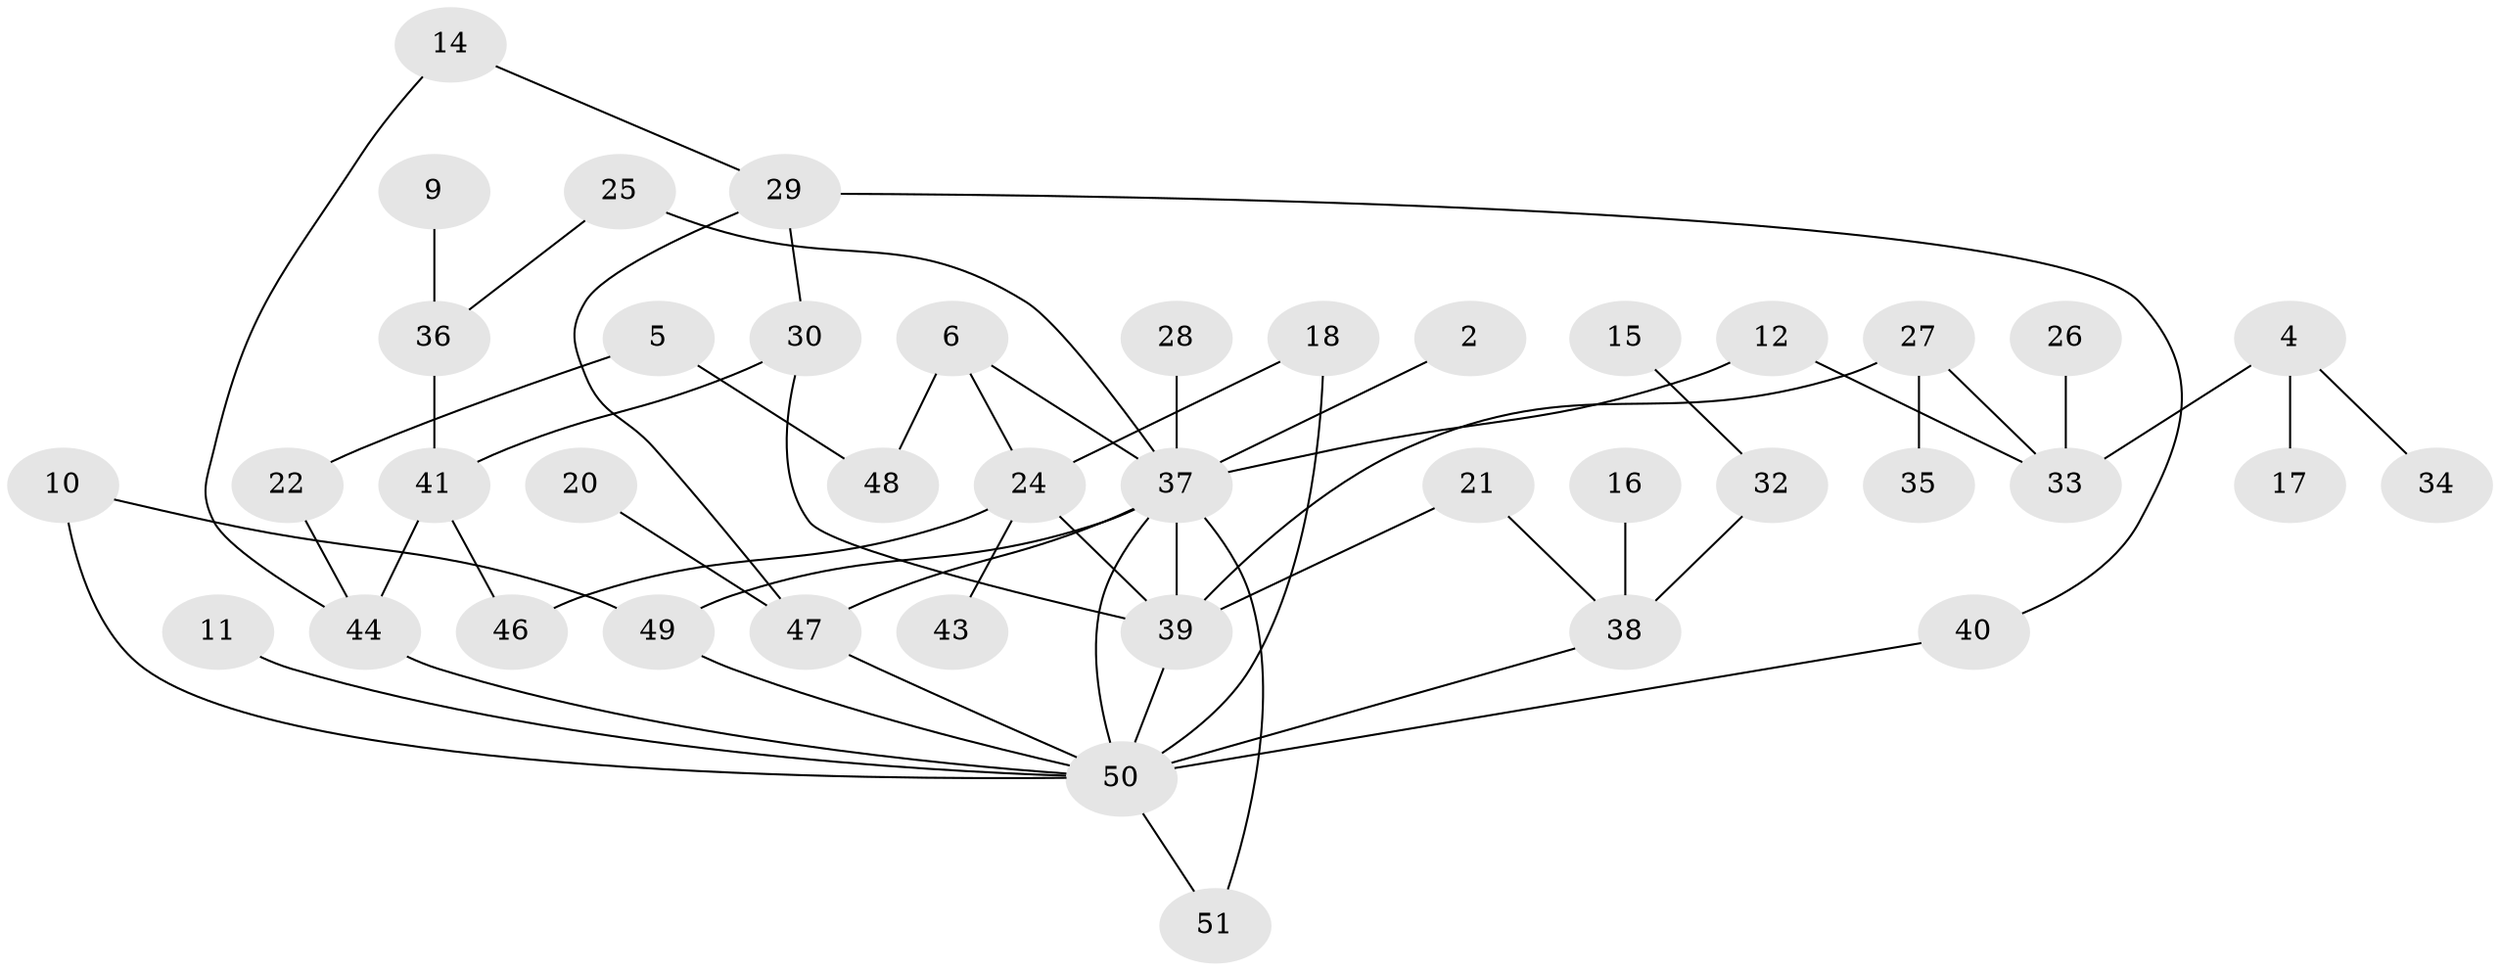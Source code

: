 // original degree distribution, {3: 0.16666666666666666, 0: 0.08823529411764706, 2: 0.3431372549019608, 1: 0.24509803921568626, 4: 0.09803921568627451, 6: 0.00980392156862745, 8: 0.00980392156862745, 5: 0.0392156862745098}
// Generated by graph-tools (version 1.1) at 2025/25/03/09/25 03:25:19]
// undirected, 41 vertices, 56 edges
graph export_dot {
graph [start="1"]
  node [color=gray90,style=filled];
  2;
  4;
  5;
  6;
  9;
  10;
  11;
  12;
  14;
  15;
  16;
  17;
  18;
  20;
  21;
  22;
  24;
  25;
  26;
  27;
  28;
  29;
  30;
  32;
  33;
  34;
  35;
  36;
  37;
  38;
  39;
  40;
  41;
  43;
  44;
  46;
  47;
  48;
  49;
  50;
  51;
  2 -- 37 [weight=1.0];
  4 -- 17 [weight=1.0];
  4 -- 33 [weight=1.0];
  4 -- 34 [weight=1.0];
  5 -- 22 [weight=1.0];
  5 -- 48 [weight=1.0];
  6 -- 24 [weight=1.0];
  6 -- 37 [weight=1.0];
  6 -- 48 [weight=1.0];
  9 -- 36 [weight=1.0];
  10 -- 49 [weight=1.0];
  10 -- 50 [weight=1.0];
  11 -- 50 [weight=1.0];
  12 -- 33 [weight=1.0];
  12 -- 37 [weight=1.0];
  14 -- 29 [weight=1.0];
  14 -- 44 [weight=1.0];
  15 -- 32 [weight=1.0];
  16 -- 38 [weight=1.0];
  18 -- 24 [weight=1.0];
  18 -- 50 [weight=1.0];
  20 -- 47 [weight=2.0];
  21 -- 38 [weight=1.0];
  21 -- 39 [weight=1.0];
  22 -- 44 [weight=1.0];
  24 -- 39 [weight=1.0];
  24 -- 43 [weight=1.0];
  24 -- 46 [weight=1.0];
  25 -- 36 [weight=1.0];
  25 -- 37 [weight=1.0];
  26 -- 33 [weight=1.0];
  27 -- 33 [weight=1.0];
  27 -- 35 [weight=1.0];
  27 -- 39 [weight=1.0];
  28 -- 37 [weight=1.0];
  29 -- 30 [weight=1.0];
  29 -- 40 [weight=1.0];
  29 -- 47 [weight=1.0];
  30 -- 39 [weight=1.0];
  30 -- 41 [weight=1.0];
  32 -- 38 [weight=2.0];
  36 -- 41 [weight=1.0];
  37 -- 39 [weight=1.0];
  37 -- 47 [weight=1.0];
  37 -- 49 [weight=1.0];
  37 -- 50 [weight=1.0];
  37 -- 51 [weight=1.0];
  38 -- 50 [weight=1.0];
  39 -- 50 [weight=2.0];
  40 -- 50 [weight=1.0];
  41 -- 44 [weight=1.0];
  41 -- 46 [weight=1.0];
  44 -- 50 [weight=1.0];
  47 -- 50 [weight=1.0];
  49 -- 50 [weight=1.0];
  50 -- 51 [weight=1.0];
}
